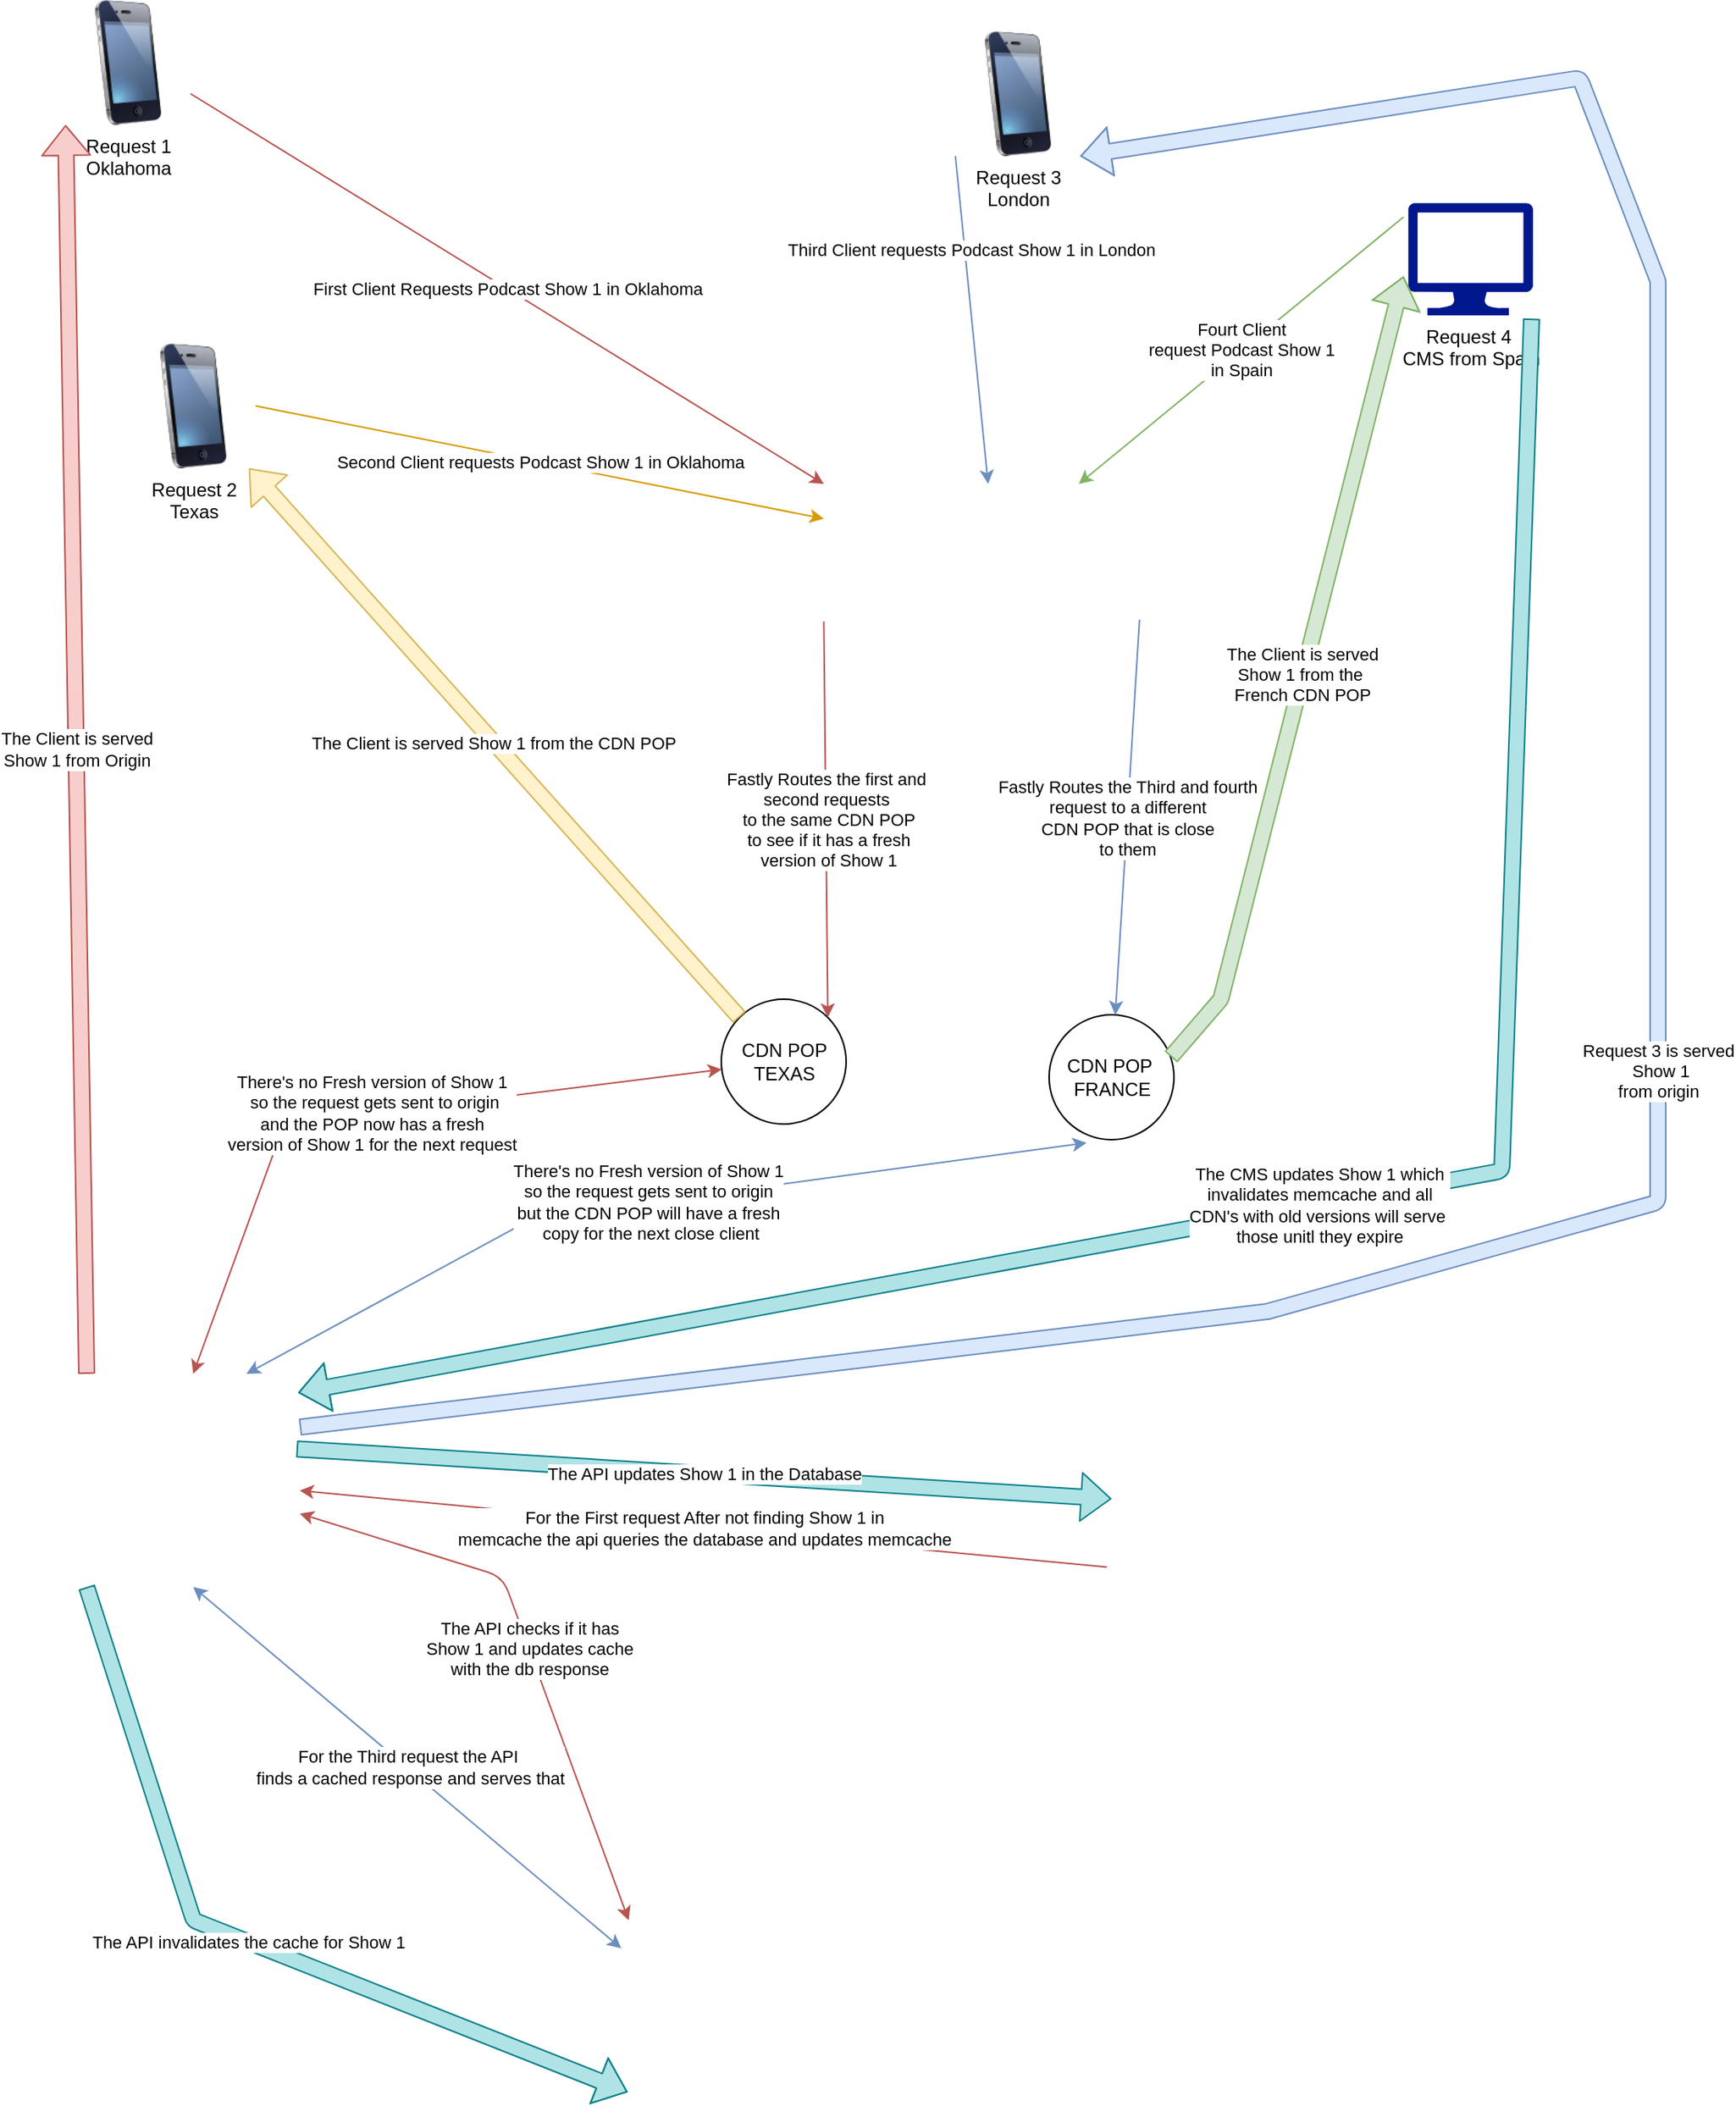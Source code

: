 <mxfile version="14.9.6" type="github">
  <diagram id="BxVO-csCPTUL5JLBTUse" name="Page-1">
    <mxGraphModel dx="1186" dy="1591" grid="1" gridSize="10" guides="1" tooltips="1" connect="1" arrows="1" fold="1" page="1" pageScale="1" pageWidth="1100" pageHeight="850" math="0" shadow="0">
      <root>
        <mxCell id="0" />
        <mxCell id="1" parent="0" />
        <mxCell id="cX71BcSIp_s0DRQYkB6U-1" value="Request 1&lt;br&gt;Oklahoma" style="image;html=1;image=img/lib/clip_art/telecommunication/iPhone_128x128.png" vertex="1" parent="1">
          <mxGeometry x="60" y="-300" width="80" height="80" as="geometry" />
        </mxCell>
        <mxCell id="cX71BcSIp_s0DRQYkB6U-2" value="" style="shape=image;imageAspect=0;aspect=fixed;verticalLabelPosition=bottom;verticalAlign=top;image=https://upload.wikimedia.org/wikipedia/commons/thumb/8/8a/Fastly_logo.svg/1200px-Fastly_logo.svg.png;" vertex="1" parent="1">
          <mxGeometry x="545.71" y="10.0" width="219.29" height="88.13" as="geometry" />
        </mxCell>
        <mxCell id="cX71BcSIp_s0DRQYkB6U-5" value="" style="shape=image;imageAspect=0;aspect=fixed;verticalLabelPosition=bottom;verticalAlign=top;image=https://in.thewardro.be/uploads/-/system/project/avatar/1127/cute-happy-funny-studio-microphone-hold-podcast-sign-cartoon-character-illustration-icon-design-isolated_92289-1106.jpeg?width=64;" vertex="1" parent="1">
          <mxGeometry x="73.5" y="580" width="136.5" height="136.5" as="geometry" />
        </mxCell>
        <mxCell id="cX71BcSIp_s0DRQYkB6U-6" value="" style="shape=image;imageAspect=0;aspect=fixed;verticalLabelPosition=bottom;verticalAlign=top;image=https://www.zdnet.com/a/hub/i/r/2018/04/19/092cbf81-acac-4f3a-91a1-5a26abc1721f/thumbnail/770x578/5d78c50199e6a9242367b37892be8057/postgresql-logo.png;" vertex="1" parent="1">
          <mxGeometry x="730" y="660" width="146.67" height="110" as="geometry" />
        </mxCell>
        <mxCell id="cX71BcSIp_s0DRQYkB6U-7" value="" style="shape=image;imageAspect=0;aspect=fixed;verticalLabelPosition=bottom;verticalAlign=top;image=https://static.javatpoint.com/tutorial/memcached/images/memcached-tutorial.png;" vertex="1" parent="1">
          <mxGeometry x="420.71" y="930" width="125" height="125" as="geometry" />
        </mxCell>
        <mxCell id="cX71BcSIp_s0DRQYkB6U-9" value="Request 3&lt;br&gt;London" style="image;html=1;image=img/lib/clip_art/telecommunication/iPhone_128x128.png" vertex="1" parent="1">
          <mxGeometry x="630" y="-280" width="80" height="80" as="geometry" />
        </mxCell>
        <mxCell id="cX71BcSIp_s0DRQYkB6U-22" value="There&#39;s no Fresh version of Show 1&lt;br&gt;&amp;nbsp;so the request gets sent to origin &lt;br&gt;and the POP now has a fresh &lt;br&gt;version of Show 1 for the next request" style="endArrow=classic;startArrow=classic;html=1;exitX=0.5;exitY=0;exitDx=0;exitDy=0;fillColor=#f8cecc;strokeColor=#b85450;" edge="1" parent="1" source="cX71BcSIp_s0DRQYkB6U-5" target="cX71BcSIp_s0DRQYkB6U-33">
          <mxGeometry width="50" height="50" relative="1" as="geometry">
            <mxPoint x="580" y="320" as="sourcePoint" />
            <mxPoint x="385.909" y="560" as="targetPoint" />
            <Array as="points">
              <mxPoint x="200" y="420" />
            </Array>
          </mxGeometry>
        </mxCell>
        <mxCell id="cX71BcSIp_s0DRQYkB6U-23" value="There&#39;s no Fresh version of Show 1 &lt;br&gt;so the request gets sent to origin &lt;br&gt;but the CDN POP will have a fresh&lt;br&gt;&amp;nbsp;copy for the next close client" style="endArrow=classic;startArrow=classic;html=1;exitX=0.3;exitY=1.025;exitDx=0;exitDy=0;exitPerimeter=0;entryX=0.75;entryY=0;entryDx=0;entryDy=0;fillColor=#dae8fc;strokeColor=#6c8ebf;" edge="1" parent="1" source="cX71BcSIp_s0DRQYkB6U-34" target="cX71BcSIp_s0DRQYkB6U-5">
          <mxGeometry width="50" height="50" relative="1" as="geometry">
            <mxPoint x="856.521" y="560" as="sourcePoint" />
            <mxPoint x="630" y="270" as="targetPoint" />
            <Array as="points">
              <mxPoint x="360" y="480" />
            </Array>
          </mxGeometry>
        </mxCell>
        <mxCell id="cX71BcSIp_s0DRQYkB6U-28" value="Request 2&lt;br&gt;Texas" style="image;html=1;image=img/lib/clip_art/telecommunication/iPhone_128x128.png" vertex="1" parent="1">
          <mxGeometry x="101.75" y="-80" width="80" height="80" as="geometry" />
        </mxCell>
        <mxCell id="cX71BcSIp_s0DRQYkB6U-30" value="Third Client requests Podcast Show 1 in London" style="endArrow=classic;html=1;exitX=0;exitY=1;exitDx=0;exitDy=0;fillColor=#dae8fc;strokeColor=#6c8ebf;" edge="1" parent="1" source="cX71BcSIp_s0DRQYkB6U-9" target="cX71BcSIp_s0DRQYkB6U-2">
          <mxGeometry x="-0.425" y="4" width="50" height="50" relative="1" as="geometry">
            <mxPoint x="690" y="440" as="sourcePoint" />
            <mxPoint x="740" y="390" as="targetPoint" />
            <mxPoint as="offset" />
          </mxGeometry>
        </mxCell>
        <mxCell id="cX71BcSIp_s0DRQYkB6U-33" value="" style="ellipse;whiteSpace=wrap;html=1;aspect=fixed;" vertex="1" parent="1">
          <mxGeometry x="480" y="340" width="80" height="80" as="geometry" />
        </mxCell>
        <mxCell id="cX71BcSIp_s0DRQYkB6U-34" value="" style="ellipse;whiteSpace=wrap;html=1;aspect=fixed;" vertex="1" parent="1">
          <mxGeometry x="690" y="350" width="80" height="80" as="geometry" />
        </mxCell>
        <mxCell id="cX71BcSIp_s0DRQYkB6U-35" value="Fastly Routes the first and &lt;br&gt;second requests&lt;br&gt;&amp;nbsp;to the same CDN POP&lt;br&gt;&amp;nbsp;to see if it has a fresh&lt;br&gt;&amp;nbsp;version of Show 1" style="endArrow=classic;html=1;entryX=1;entryY=0;entryDx=0;entryDy=0;exitX=0;exitY=1;exitDx=0;exitDy=0;fillColor=#f8cecc;strokeColor=#b85450;" edge="1" parent="1" source="cX71BcSIp_s0DRQYkB6U-2" target="cX71BcSIp_s0DRQYkB6U-33">
          <mxGeometry width="50" height="50" relative="1" as="geometry">
            <mxPoint x="540" y="550" as="sourcePoint" />
            <mxPoint x="590" y="500" as="targetPoint" />
          </mxGeometry>
        </mxCell>
        <mxCell id="cX71BcSIp_s0DRQYkB6U-36" value="Fastly Routes the Third and fourth&lt;br&gt;request to a different&lt;br&gt;CDN POP that is close&lt;br&gt;to them" style="endArrow=classic;html=1;exitX=0.922;exitY=0.987;exitDx=0;exitDy=0;exitPerimeter=0;fillColor=#dae8fc;strokeColor=#6c8ebf;" edge="1" parent="1" source="cX71BcSIp_s0DRQYkB6U-2" target="cX71BcSIp_s0DRQYkB6U-34">
          <mxGeometry width="50" height="50" relative="1" as="geometry">
            <mxPoint x="540" y="550" as="sourcePoint" />
            <mxPoint x="590" y="500" as="targetPoint" />
          </mxGeometry>
        </mxCell>
        <mxCell id="cX71BcSIp_s0DRQYkB6U-37" value="CDN POP&lt;br&gt;TEXAS" style="text;html=1;resizable=0;autosize=1;align=center;verticalAlign=middle;points=[];fillColor=none;strokeColor=none;rounded=0;" vertex="1" parent="1">
          <mxGeometry x="485" y="365" width="70" height="30" as="geometry" />
        </mxCell>
        <mxCell id="cX71BcSIp_s0DRQYkB6U-38" value="CDN POP&amp;nbsp;&lt;br&gt;FRANCE" style="text;html=1;resizable=0;autosize=1;align=center;verticalAlign=middle;points=[];fillColor=none;strokeColor=none;rounded=0;" vertex="1" parent="1">
          <mxGeometry x="695" y="375" width="70" height="30" as="geometry" />
        </mxCell>
        <mxCell id="cX71BcSIp_s0DRQYkB6U-40" value="The Client is served &lt;br&gt;Show 1 from Origin" style="shape=flexArrow;endArrow=classic;html=1;exitX=0;exitY=0;exitDx=0;exitDy=0;entryX=0;entryY=1;entryDx=0;entryDy=0;fillColor=#f8cecc;strokeColor=#b85450;" edge="1" parent="1" source="cX71BcSIp_s0DRQYkB6U-5" target="cX71BcSIp_s0DRQYkB6U-1">
          <mxGeometry width="50" height="50" relative="1" as="geometry">
            <mxPoint x="550" y="460" as="sourcePoint" />
            <mxPoint x="70" y="120" as="targetPoint" />
          </mxGeometry>
        </mxCell>
        <mxCell id="cX71BcSIp_s0DRQYkB6U-41" value="The Client is served Show 1 from the CDN POP" style="shape=flexArrow;endArrow=classic;html=1;exitX=0;exitY=0;exitDx=0;exitDy=0;fillColor=#fff2cc;strokeColor=#d6b656;" edge="1" parent="1" source="cX71BcSIp_s0DRQYkB6U-33" target="cX71BcSIp_s0DRQYkB6U-28">
          <mxGeometry width="50" height="50" relative="1" as="geometry">
            <mxPoint x="550" y="480" as="sourcePoint" />
            <mxPoint x="600" y="430" as="targetPoint" />
          </mxGeometry>
        </mxCell>
        <mxCell id="cX71BcSIp_s0DRQYkB6U-44" value="First Client Requests Podcast Show 1 in Oklahoma" style="endArrow=classic;html=1;entryX=0;entryY=0;entryDx=0;entryDy=0;exitX=1;exitY=0.75;exitDx=0;exitDy=0;fillColor=#f8cecc;strokeColor=#b85450;" edge="1" parent="1" source="cX71BcSIp_s0DRQYkB6U-1" target="cX71BcSIp_s0DRQYkB6U-2">
          <mxGeometry width="50" height="50" relative="1" as="geometry">
            <mxPoint x="550" y="330" as="sourcePoint" />
            <mxPoint x="600" y="280" as="targetPoint" />
          </mxGeometry>
        </mxCell>
        <mxCell id="cX71BcSIp_s0DRQYkB6U-45" value="Second Client requests Podcast Show 1 in Oklahoma" style="endArrow=classic;html=1;exitX=1;exitY=0.5;exitDx=0;exitDy=0;fillColor=#ffe6cc;strokeColor=#d79b00;" edge="1" parent="1" source="cX71BcSIp_s0DRQYkB6U-28" target="cX71BcSIp_s0DRQYkB6U-2">
          <mxGeometry width="50" height="50" relative="1" as="geometry">
            <mxPoint x="550" y="330" as="sourcePoint" />
            <mxPoint x="600" y="280" as="targetPoint" />
          </mxGeometry>
        </mxCell>
        <mxCell id="cX71BcSIp_s0DRQYkB6U-46" value="For the First request After not finding Show 1 in &lt;br&gt;memcache the api queries the database and updates memcache" style="endArrow=classic;html=1;exitX=-0.02;exitY=0.398;exitDx=0;exitDy=0;exitPerimeter=0;fillColor=#f8cecc;strokeColor=#b85450;" edge="1" parent="1" source="cX71BcSIp_s0DRQYkB6U-6" target="cX71BcSIp_s0DRQYkB6U-5">
          <mxGeometry width="50" height="50" relative="1" as="geometry">
            <mxPoint x="570" y="780" as="sourcePoint" />
            <mxPoint x="620" y="730" as="targetPoint" />
            <Array as="points" />
          </mxGeometry>
        </mxCell>
        <mxCell id="cX71BcSIp_s0DRQYkB6U-49" value="The API checks if it has &lt;br&gt;Show 1 and updates cache &lt;br&gt;with the db response" style="endArrow=classic;startArrow=classic;html=1;entryX=0;entryY=0;entryDx=0;entryDy=0;fillColor=#f8cecc;strokeColor=#b85450;" edge="1" parent="1" source="cX71BcSIp_s0DRQYkB6U-5" target="cX71BcSIp_s0DRQYkB6U-7">
          <mxGeometry width="50" height="50" relative="1" as="geometry">
            <mxPoint x="530" y="550" as="sourcePoint" />
            <mxPoint x="470" y="760" as="targetPoint" />
            <Array as="points">
              <mxPoint x="340" y="710" />
            </Array>
          </mxGeometry>
        </mxCell>
        <mxCell id="cX71BcSIp_s0DRQYkB6U-50" value="For the Third request the API&lt;br&gt;&amp;nbsp;finds a cached response and serves that" style="endArrow=classic;startArrow=classic;html=1;entryX=-0.038;entryY=0.144;entryDx=0;entryDy=0;entryPerimeter=0;exitX=0.5;exitY=1;exitDx=0;exitDy=0;fillColor=#dae8fc;strokeColor=#6c8ebf;" edge="1" parent="1" source="cX71BcSIp_s0DRQYkB6U-5" target="cX71BcSIp_s0DRQYkB6U-7">
          <mxGeometry width="50" height="50" relative="1" as="geometry">
            <mxPoint x="320" y="820" as="sourcePoint" />
            <mxPoint x="370" y="770" as="targetPoint" />
          </mxGeometry>
        </mxCell>
        <mxCell id="cX71BcSIp_s0DRQYkB6U-58" value="Request 4&amp;nbsp;&lt;br&gt;CMS from Spain&lt;br&gt;&lt;br&gt;" style="aspect=fixed;pointerEvents=1;shadow=0;dashed=0;html=1;strokeColor=none;labelPosition=center;verticalLabelPosition=bottom;verticalAlign=top;align=center;fillColor=#00188D;shape=mxgraph.azure.computer" vertex="1" parent="1">
          <mxGeometry x="920" y="-170" width="80" height="72" as="geometry" />
        </mxCell>
        <mxCell id="cX71BcSIp_s0DRQYkB6U-61" value="Request 3 is served&lt;br&gt;&amp;nbsp;Show 1&lt;br&gt;from origin" style="shape=flexArrow;endArrow=classic;html=1;exitX=1;exitY=0.25;exitDx=0;exitDy=0;entryX=1;entryY=1;entryDx=0;entryDy=0;fillColor=#dae8fc;strokeColor=#6c8ebf;" edge="1" parent="1" source="cX71BcSIp_s0DRQYkB6U-5" target="cX71BcSIp_s0DRQYkB6U-9">
          <mxGeometry width="50" height="50" relative="1" as="geometry">
            <mxPoint x="530" y="510" as="sourcePoint" />
            <mxPoint x="840" y="500" as="targetPoint" />
            <Array as="points">
              <mxPoint x="830" y="540" />
              <mxPoint x="1080" y="470" />
              <mxPoint x="1080" y="-120" />
              <mxPoint x="1030" y="-250" />
            </Array>
          </mxGeometry>
        </mxCell>
        <mxCell id="cX71BcSIp_s0DRQYkB6U-62" value="Fourt Client&lt;br&gt;request Podcast Show 1&lt;br&gt;in Spain" style="endArrow=classic;html=1;exitX=-0.037;exitY=0.125;exitDx=0;exitDy=0;exitPerimeter=0;fillColor=#d5e8d4;strokeColor=#82b366;" edge="1" parent="1" source="cX71BcSIp_s0DRQYkB6U-58" target="cX71BcSIp_s0DRQYkB6U-2">
          <mxGeometry width="50" height="50" relative="1" as="geometry">
            <mxPoint x="800" y="-15" as="sourcePoint" />
            <mxPoint x="850" y="-65" as="targetPoint" />
          </mxGeometry>
        </mxCell>
        <mxCell id="cX71BcSIp_s0DRQYkB6U-64" value="The Client is served&lt;br&gt;Show 1 from the&amp;nbsp;&lt;br&gt;French CDN POP" style="shape=flexArrow;endArrow=classic;html=1;entryX=-0.037;entryY=0.653;entryDx=0;entryDy=0;entryPerimeter=0;exitX=0.975;exitY=0.338;exitDx=0;exitDy=0;exitPerimeter=0;fillColor=#d5e8d4;strokeColor=#82b366;" edge="1" parent="1" source="cX71BcSIp_s0DRQYkB6U-34" target="cX71BcSIp_s0DRQYkB6U-58">
          <mxGeometry width="50" height="50" relative="1" as="geometry">
            <mxPoint x="758.34" y="350" as="sourcePoint" />
            <mxPoint x="808.34" y="300" as="targetPoint" />
            <Array as="points">
              <mxPoint x="800" y="340" />
            </Array>
          </mxGeometry>
        </mxCell>
        <mxCell id="cX71BcSIp_s0DRQYkB6U-65" value="The CMS updates Show 1 which&lt;br&gt;invalidates memcache and all&lt;br&gt;CDN&#39;s with old versions will serve&amp;nbsp;&lt;br&gt;those unitl they expire" style="shape=flexArrow;endArrow=classic;html=1;exitX=0.988;exitY=1.028;exitDx=0;exitDy=0;exitPerimeter=0;entryX=0.993;entryY=0.088;entryDx=0;entryDy=0;entryPerimeter=0;fillColor=#b0e3e6;strokeColor=#0e8088;" edge="1" parent="1" source="cX71BcSIp_s0DRQYkB6U-58" target="cX71BcSIp_s0DRQYkB6U-5">
          <mxGeometry width="50" height="50" relative="1" as="geometry">
            <mxPoint x="560" y="280" as="sourcePoint" />
            <mxPoint x="999" y="390" as="targetPoint" />
            <Array as="points">
              <mxPoint x="980" y="450" />
            </Array>
          </mxGeometry>
        </mxCell>
        <mxCell id="cX71BcSIp_s0DRQYkB6U-66" value="The API updates Show 1 in the Database" style="shape=flexArrow;endArrow=classic;html=1;entryX=0;entryY=0;entryDx=0;entryDy=0;exitX=0.985;exitY=0.352;exitDx=0;exitDy=0;exitPerimeter=0;fillColor=#b0e3e6;strokeColor=#0e8088;" edge="1" parent="1" source="cX71BcSIp_s0DRQYkB6U-5" target="cX71BcSIp_s0DRQYkB6U-6">
          <mxGeometry width="50" height="50" relative="1" as="geometry">
            <mxPoint x="560" y="670" as="sourcePoint" />
            <mxPoint x="610" y="620" as="targetPoint" />
          </mxGeometry>
        </mxCell>
        <mxCell id="cX71BcSIp_s0DRQYkB6U-67" value="The API invalidates the cache for Show 1" style="shape=flexArrow;endArrow=classic;html=1;exitX=0;exitY=1;exitDx=0;exitDy=0;fillColor=#b0e3e6;strokeColor=#0e8088;" edge="1" parent="1" source="cX71BcSIp_s0DRQYkB6U-5">
          <mxGeometry width="50" height="50" relative="1" as="geometry">
            <mxPoint x="560" y="840" as="sourcePoint" />
            <mxPoint x="420" y="1040" as="targetPoint" />
            <Array as="points">
              <mxPoint x="142" y="930" />
            </Array>
          </mxGeometry>
        </mxCell>
      </root>
    </mxGraphModel>
  </diagram>
</mxfile>
